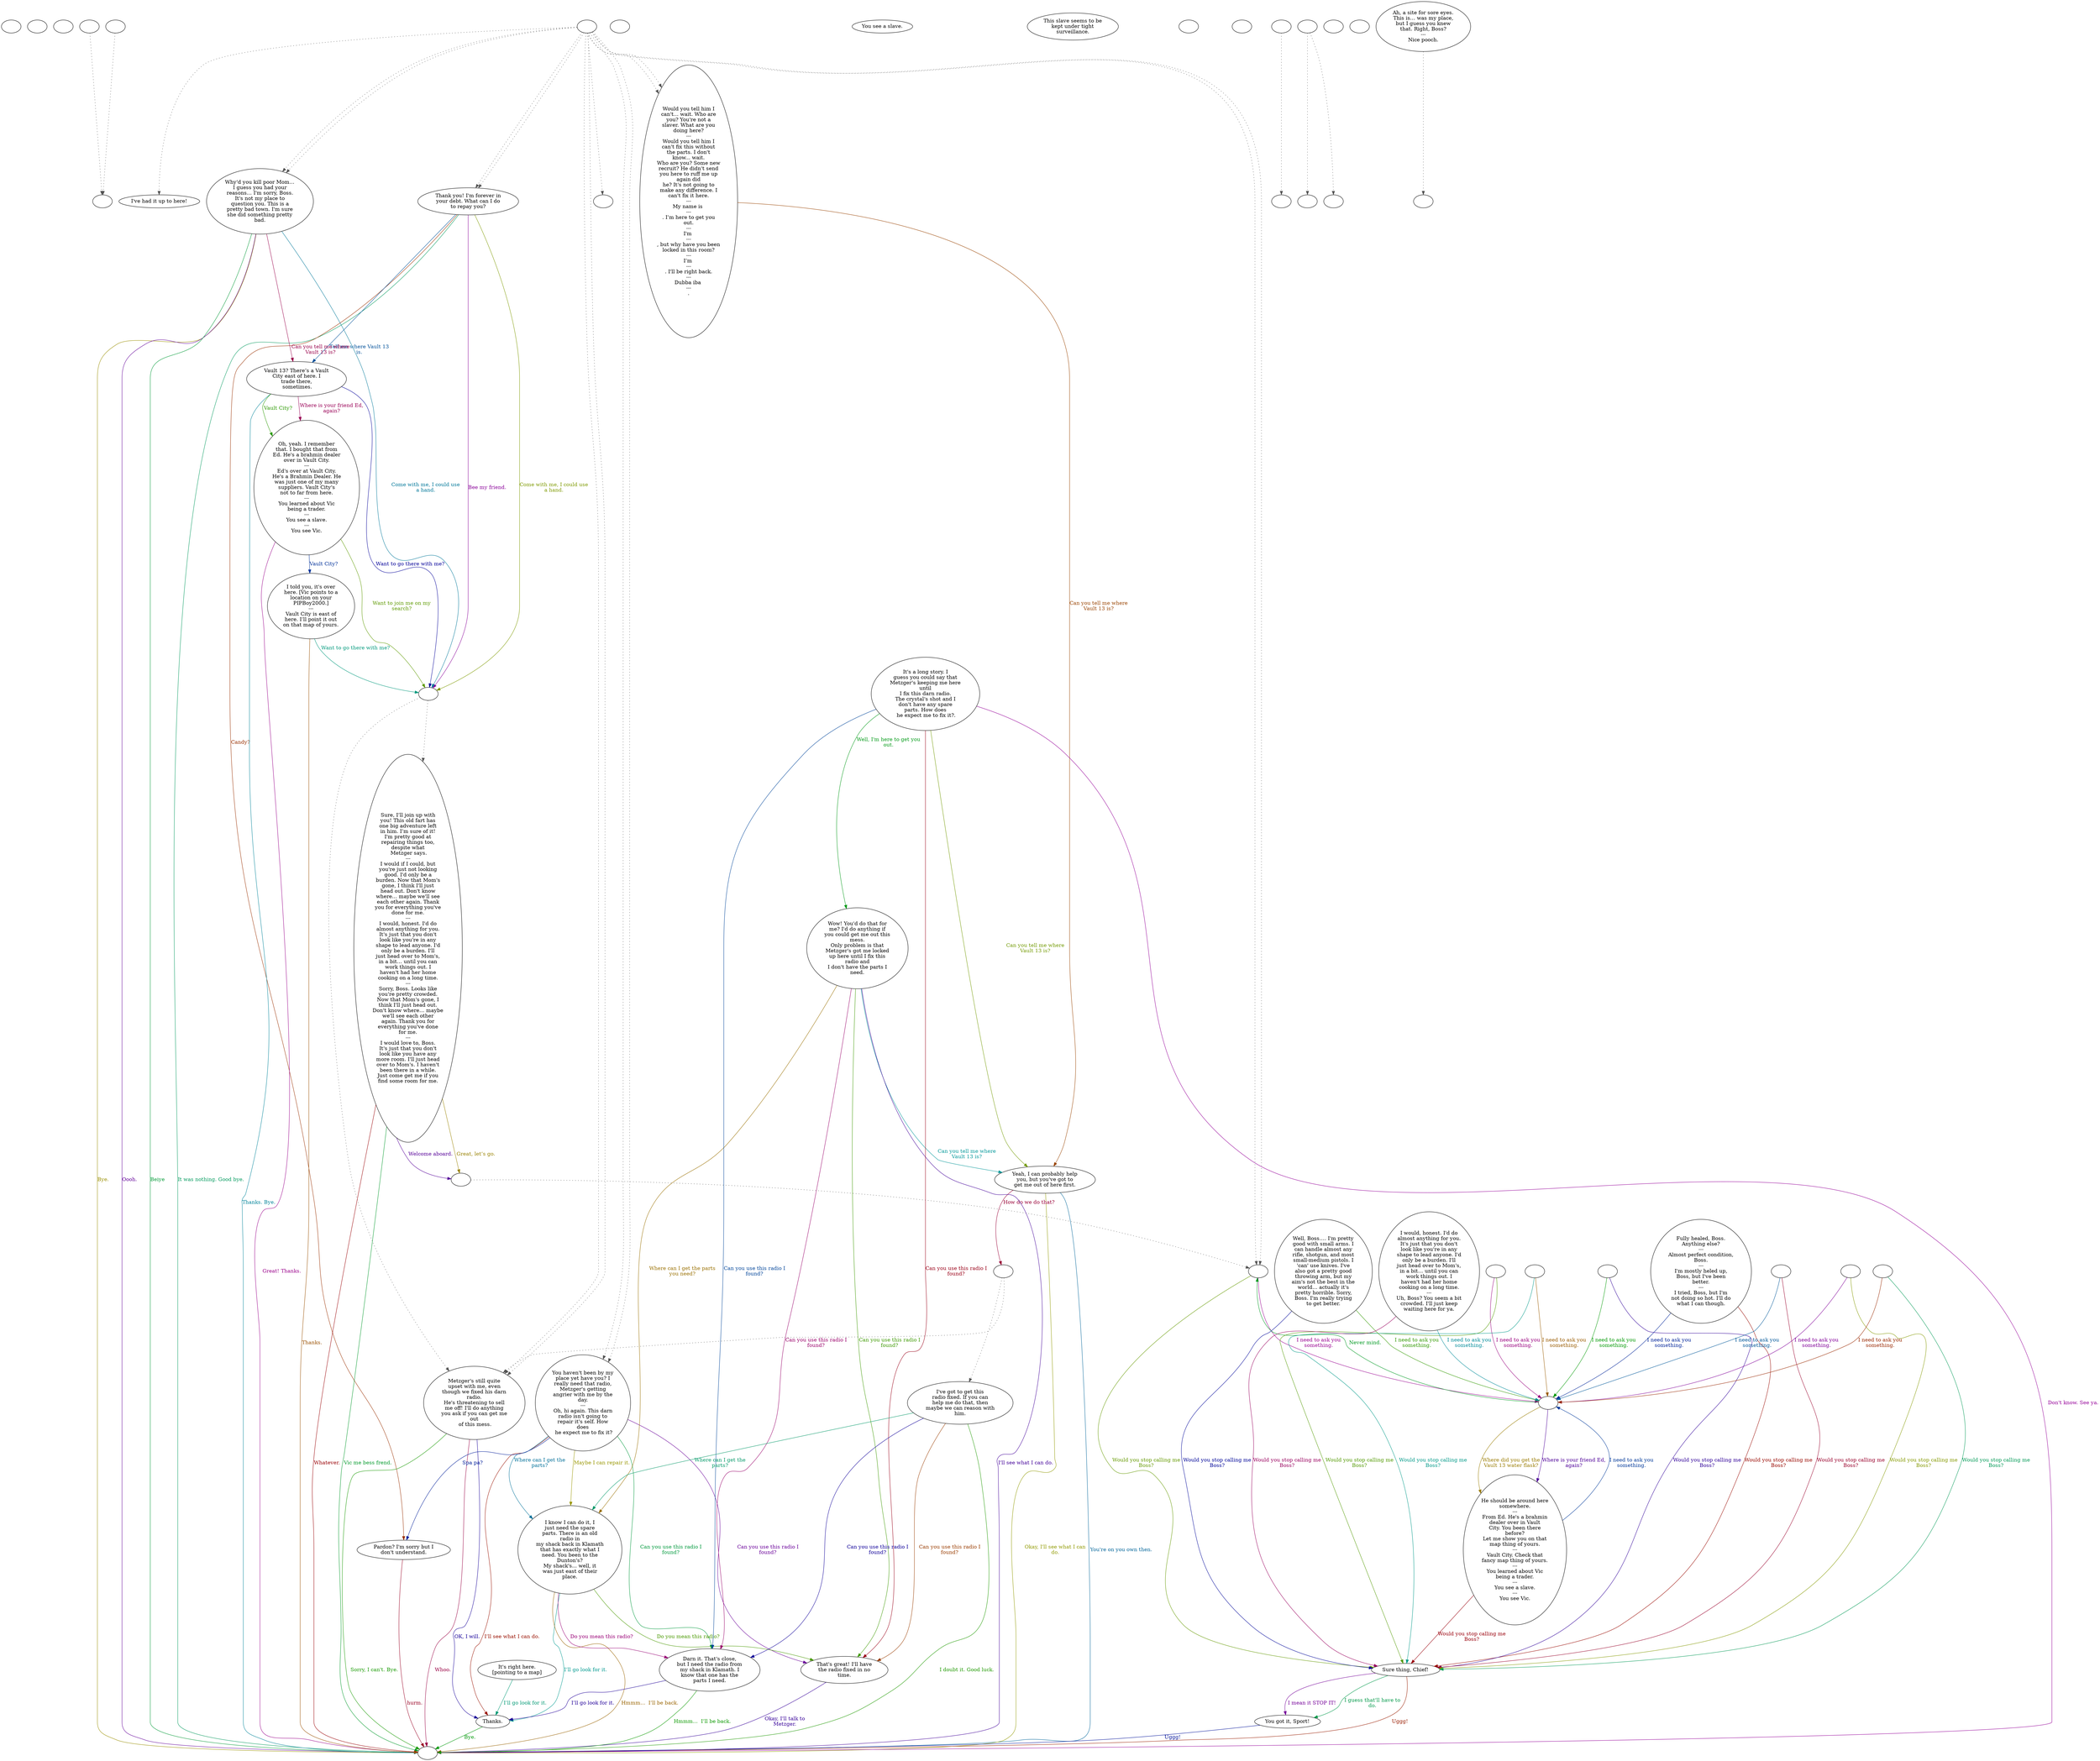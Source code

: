 digraph dcVic {
  "checkPartyMembersNearDoor" [style=filled       fillcolor="#FFFFFF"       color="#000000"]
  "checkPartyMembersNearDoor" [label=""]
  "start" [style=filled       fillcolor="#FFFFFF"       color="#000000"]
  "start" [label=""]
  "critter_p_proc" [style=filled       fillcolor="#FFFFFF"       color="#000000"]
  "critter_p_proc" [label=""]
  "pickup_p_proc" [style=filled       fillcolor="#FFFFFF"       color="#000000"]
  "pickup_p_proc" -> "Node998" [style=dotted color="#555555"]
  "pickup_p_proc" [label=""]
  "talk_p_proc" [style=filled       fillcolor="#FFFFFF"       color="#000000"]
  "talk_p_proc" -> "Node1020" [style=dotted color="#555555"]
  "talk_p_proc" -> "Node110" [style=dotted color="#555555"]
  "talk_p_proc" -> "Node110" [style=dotted color="#555555"]
  "talk_p_proc" -> "Node008" [style=dotted color="#555555"]
  "talk_p_proc" -> "Node008" [style=dotted color="#555555"]
  "talk_p_proc" -> "Node023" [style=dotted color="#555555"]
  "talk_p_proc" -> "Node023" [style=dotted color="#555555"]
  "talk_p_proc" -> "Node002b" [style=dotted color="#555555"]
  "talk_p_proc" -> "Node002" [style=dotted color="#555555"]
  "talk_p_proc" -> "Node002" [style=dotted color="#555555"]
  "talk_p_proc" -> "Node003" [style=dotted color="#555555"]
  "talk_p_proc" -> "Node003" [style=dotted color="#555555"]
  "talk_p_proc" -> "Node001" [style=dotted color="#555555"]
  "talk_p_proc" -> "Node001" [style=dotted color="#555555"]
  "talk_p_proc" [label=""]
  "destroy_p_proc" [style=filled       fillcolor="#FFFFFF"       color="#000000"]
  "destroy_p_proc" [label=""]
  "look_at_p_proc" [style=filled       fillcolor="#FFFFFF"       color="#000000"]
  "look_at_p_proc" [label="You see a slave."]
  "description_p_proc" [style=filled       fillcolor="#FFFFFF"       color="#000000"]
  "description_p_proc" [label="This slave seems to be\nkept under tight\nsurveillance."]
  "use_skill_on_p_proc" [style=filled       fillcolor="#FFFFFF"       color="#000000"]
  "use_skill_on_p_proc" [label=""]
  "damage_p_proc" [style=filled       fillcolor="#FFFFFF"       color="#000000"]
  "damage_p_proc" -> "Node998" [style=dotted color="#555555"]
  "damage_p_proc" [label=""]
  "map_enter_p_proc" [style=filled       fillcolor="#FFFFFF"       color="#000000"]
  "map_enter_p_proc" [label=""]
  "push_p_proc" [style=filled       fillcolor="#FFFFFF"       color="#000000"]
  "push_p_proc" -> "Node1101" [style=dotted color="#555555"]
  "push_p_proc" [label=""]
  "use_obj_on_p_proc" [style=filled       fillcolor="#FFFFFF"       color="#000000"]
  "use_obj_on_p_proc" -> "Node1110" [style=dotted color="#555555"]
  "use_obj_on_p_proc" -> "Node1111" [style=dotted color="#555555"]
  "use_obj_on_p_proc" [label=""]
  "Node001" [style=filled       fillcolor="#FFFFFF"       color="#000000"]
  "Node001" [label="Would you tell him I\ncan't... wait. Who are\nyou? You're not a\nslaver. What are you\ndoing here?\n---\nWould you tell him I\ncan't fix this without\nthe parts. I don't\nknow... wait.\nWho are you? Some new\nrecruit? He didn't send\nyou here to ruff me up\nagain did\nhe? It's not going to\nmake any difference. I\ncan't fix it here.\n---\nMy name is \n---\n. I’m here to get you\nout.\n---\nI'm \n---\n, but why have you been\nlocked in this room?\n---\nI’m \n---\n. I'll be right back.\n---\nDubba iba \n---\n."]
  "Node001" -> "Node015" [label="Can you tell me where\nVault 13 is?" color="#994300" fontcolor="#994300"]
  "Node002b" [style=filled       fillcolor="#FFFFFF"       color="#000000"]
  "Node002b" [label=""]
  "Node002" [style=filled       fillcolor="#FFFFFF"       color="#000000"]
  "Node002" [label="Metzger's still quite\nupset with me, even\nthough we fixed his darn\nradio.\nHe's threatening to sell\nme off! I'll do anything\nyou ask if you can get me\nout\n of this mess."]
  "Node002" -> "Node006" [label="OK, I will." color="#160099" fontcolor="#160099"]
  "Node002" -> "Node999" [label="Sorry, I can't. Bye." color="#169900" fontcolor="#169900"]
  "Node002" -> "Node999" [label="Whoo." color="#990043" fontcolor="#990043"]
  "Node003" [style=filled       fillcolor="#FFFFFF"       color="#000000"]
  "Node003" [label="You haven't been by my\nplace yet have you? I\nreally need that radio,\nMetzger's getting\nangrier with me by the\nday.\n---\nOh, hi again. This darn\nradio isn't going to\nrepair it's self. How\ndoes\n he expect me to fix it?"]
  "Node003" -> "Node004" [label="Where can I get the\nparts?" color="#007099" fontcolor="#007099"]
  "Node003" -> "Node004" [label="Maybe I can repair it." color="#999600" fontcolor="#999600"]
  "Node003" -> "Node005" [label="Can you use this radio I\nfound?" color="#690099" fontcolor="#690099"]
  "Node003" -> "Node014" [label="Can you use this radio I\nfound?" color="#00993C" fontcolor="#00993C"]
  "Node003" -> "Node006" [label="I’ll see what I can do." color="#991000" fontcolor="#991000"]
  "Node003" -> "Node007" [label="Spa pa?" color="#001D99" fontcolor="#001D99"]
  "Node004" [style=filled       fillcolor="#FFFFFF"       color="#000000"]
  "Node004" [label="I know I can do it, I\njust need the spare\nparts. There is an old\nradio in\nmy shack back in Klamath\nthat has exactly what I\nneed. You been to the\nDunton's?\nMy shack's... well, it\nwas just east of their\nplace."]
  "Node004" -> "Node005" [label="Do you mean this radio?" color="#499900" fontcolor="#499900"]
  "Node004" -> "Node014" [label="Do you mean this radio?" color="#990076" fontcolor="#990076"]
  "Node004" -> "Node006" [label="I’ll go look for it." color="#00998F" fontcolor="#00998F"]
  "Node004" -> "Node999" [label="Hmmm...  I’ll be back." color="#996300" fontcolor="#996300"]
  "Node005" [style=filled       fillcolor="#FFFFFF"       color="#000000"]
  "Node005" [label="That's great! I'll have\nthe radio fixed in no\ntime."]
  "Node005" -> "Node999" [label="Okay, I'll talk to\nMetzger." color="#360099" fontcolor="#360099"]
  "Node006" [style=filled       fillcolor="#FFFFFF"       color="#000000"]
  "Node006" [label="Thanks."]
  "Node006" -> "Node999" [label="Bye." color="#009909" fontcolor="#009909"]
  "Node007" [style=filled       fillcolor="#FFFFFF"       color="#000000"]
  "Node007" [label="Pardon? I'm sorry but I\ndon't understand."]
  "Node007" -> "Node999" [label="hurm." color="#990023" fontcolor="#990023"]
  "Node008" [style=filled       fillcolor="#FFFFFF"       color="#000000"]
  "Node008" [label="Thank you! I'm forever in\nyour debt. What can I do\nto repay you?"]
  "Node008" -> "Node009" [label="Tell me where Vault 13\nis." color="#005099" fontcolor="#005099"]
  "Node008" -> "Node995" [label="Come with me, I could use\na hand." color="#7D9900" fontcolor="#7D9900"]
  "Node008" -> "Node995" [label="Bee my friend." color="#890099" fontcolor="#890099"]
  "Node008" -> "Node999" [label="It was nothing. Good bye." color="#00995C" fontcolor="#00995C"]
  "Node008" -> "Node007" [label="Candy?" color="#992F00" fontcolor="#992F00"]
  "Node009" [style=filled       fillcolor="#FFFFFF"       color="#000000"]
  "Node009" [label="Vault 13? There’s a Vault\nCity east of here. I\ntrade there,\n sometimes."]
  "Node009" -> "Node995" [label="Want to go there with me?" color="#030099" fontcolor="#030099"]
  "Node009" -> "Node011" [label="Vault City?" color="#2A9900" fontcolor="#2A9900"]
  "Node009" -> "Node011" [label="Where is your friend Ed,\nagain?" color="#990056" fontcolor="#990056"]
  "Node009" -> "Node999" [label="Thanks. Bye." color="#008399" fontcolor="#008399"]
  "Node010" [style=filled       fillcolor="#FFFFFF"       color="#000000"]
  "Node010" [label="Sure, I’ll join up with\nyou! This old fart has\none big adventure left\nin him. I’m sure of it!\nI'm pretty good at\nrepairing things too,\ndespite what\n Metzger says.\n---\nI would if I could, but\nyou're just not looking\ngood. I'd only be a\nburden. Now that Mom's\ngone, I think I'll just\nhead out. Don't know\nwhere… maybe we'll see\neach other again. Thank\nyou for everything you've\ndone for me.\n---\nI would, honest. I'd do\nalmost anything for you.\nIt's just that you don't\nlook like you're in any\nshape to lead anyone. I'd\nonly be a burden. I'll\njust head over to Mom's,\nin a bit… until you can\nwork things out. I\nhaven't had her home\ncooking on a long time.\n---\nSorry, Boss. Looks like\nyou're pretty crowded.\nNow that Mom's gone, I\nthink I'll just head out.\nDon't know where… maybe\nwe'll see each other\nagain. Thank you for\neverything you've done\nfor me.\n---\nI would love to, Boss.\nIt's just that you don't\nlook like you have any\nmore room. I'll just head\nover to Mom's. I haven't\nbeen there in a while.\nJust come get me if you\nfind some room for me."]
  "Node010" -> "Node994" [label="Great, let’s go." color="#998200" fontcolor="#998200"]
  "Node010" -> "Node994" [label="Welcome aboard." color="#560099" fontcolor="#560099"]
  "Node010" -> "Node999" [label="Vic me bess frend." color="#009929" fontcolor="#009929"]
  "Node010" -> "Node999" [label="Whatever." color="#990004" fontcolor="#990004"]
  "Node011" [style=filled       fillcolor="#FFFFFF"       color="#000000"]
  "Node011" [label="Oh, yeah. I remember\nthat. I bought that from\nEd. He's a brahmin dealer\nover in Vault City.\n---\nEd's over at Vault City.\nHe's a Brahmin Dealer. He\nwas just one of my many\nsuppliers. Vault City's\nnot to far from here.\n---\nYou learned about Vic\nbeing a trader.\n---\nYou see a slave.\n---\nYou see Vic."]
  "Node011" -> "Node013" [label="Vault City?" color="#003099" fontcolor="#003099"]
  "Node011" -> "Node995" [label="Want to join me on my\nsearch?" color="#5D9900" fontcolor="#5D9900"]
  "Node011" -> "Node999" [label="Great! Thanks." color="#99008A" fontcolor="#99008A"]
  "Node013" [style=filled       fillcolor="#FFFFFF"       color="#000000"]
  "Node013" [label="I told you, it's over\nhere. [Vic points to a\nlocation on your\nPIPBoy2000.]\n---\nVault City is east of\nhere. I’ll point it out\non that map of yours."]
  "Node013" -> "Node995" [label="Want to go there with me?" color="#00997C" fontcolor="#00997C"]
  "Node013" -> "Node999" [label="Thanks." color="#994F00" fontcolor="#994F00"]
  "Node014" [style=filled       fillcolor="#FFFFFF"       color="#000000"]
  "Node014" [label="Darn it. That's close,\nbut I need the radio from\nmy shack in Klamath. I\nknow that one has the\nparts I need."]
  "Node014" -> "Node006" [label="I’ll go look for it." color="#220099" fontcolor="#220099"]
  "Node014" -> "Node999" [label="Hmmm...  I’ll be back." color="#0A9900" fontcolor="#0A9900"]
  "Node015" [style=filled       fillcolor="#FFFFFF"       color="#000000"]
  "Node015" [label="Yeah, I can probably help\nyou, but you've got to\nget me out of here first."]
  "Node015" -> "Node996" [label="How do we do that?" color="#990037" fontcolor="#990037"]
  "Node015" -> "Node999" [label="You're on you own then." color="#006499" fontcolor="#006499"]
  "Node015" -> "Node999" [label="Okay, I'll see what I can\ndo." color="#909900" fontcolor="#909900"]
  "Node016" [style=filled       fillcolor="#FFFFFF"       color="#000000"]
  "Node016" [label="Sure thing, Chief!"]
  "Node016" -> "Node017" [label="I mean it STOP IT!" color="#750099" fontcolor="#750099"]
  "Node016" -> "Node017" [label="I guess that'll have to\ndo." color="#009949" fontcolor="#009949"]
  "Node016" -> "Node999" [label="Uggg!" color="#991C00" fontcolor="#991C00"]
  "Node017" [style=filled       fillcolor="#FFFFFF"       color="#000000"]
  "Node017" [label="You got it, Sport!"]
  "Node017" -> "Node999" [label="Uggg!" color="#001199" fontcolor="#001199"]
  "Node020" [style=filled       fillcolor="#FFFFFF"       color="#000000"]
  "Node020" [label="Wow! You'd do that for\nme? I'd do anything if\nyou could get me out this\nmess.\nOnly problem is that\nMetzger's got me locked\nup here until I fix this\nradio and\nI don't have the parts I\nneed."]
  "Node020" -> "Node005" [label="Can you use this radio I\nfound?" color="#3D9900" fontcolor="#3D9900"]
  "Node020" -> "Node014" [label="Can you use this radio I\nfound?" color="#99006A" fontcolor="#99006A"]
  "Node020" -> "Node015" [label="Can you tell me where\nVault 13 is?" color="#009799" fontcolor="#009799"]
  "Node020" -> "Node004" [label="Where can I get the parts\nyou need?" color="#996F00" fontcolor="#996F00"]
  "Node020" -> "Node999" [label="I'll see what I can do." color="#420099" fontcolor="#420099"]
  "Node021" [style=filled       fillcolor="#FFFFFF"       color="#000000"]
  "Node021" [label="It's a long story. I\nguess you could say that\nMetzger's keeping me here\nuntil\nI fix this darn radio.\nThe crystal's shot and I\ndon't have any spare\nparts. How does\n he expect me to fix it?."]
  "Node021" -> "Node020" [label="Well, I'm here to get you\nout." color="#009915" fontcolor="#009915"]
  "Node021" -> "Node005" [label="Can you use this radio I\nfound?" color="#990017" fontcolor="#990017"]
  "Node021" -> "Node014" [label="Can you use this radio I\nfound?" color="#004499" fontcolor="#004499"]
  "Node021" -> "Node015" [label="Can you tell me where\nVault 13 is?" color="#719900" fontcolor="#719900"]
  "Node021" -> "Node999" [label="Don't know. See ya." color="#950099" fontcolor="#950099"]
  "Node022" [style=filled       fillcolor="#FFFFFF"       color="#000000"]
  "Node022" [label="I've got to get this\nradio fixed. If you can\nhelp me do that, then\nmaybe we can reason with\nhim."]
  "Node022" -> "Node004" [label="Where can I get the\nparts?" color="#009968" fontcolor="#009968"]
  "Node022" -> "Node005" [label="Can you use this radio I\nfound?" color="#993C00" fontcolor="#993C00"]
  "Node022" -> "Node014" [label="Can you use this radio I\nfound?" color="#0F0099" fontcolor="#0F0099"]
  "Node022" -> "Node999" [label="I doubt it. Good luck." color="#1E9900" fontcolor="#1E9900"]
  "Node023" [style=filled       fillcolor="#FFFFFF"       color="#000000"]
  "Node023" [label="Why'd you kill poor Mom…\nI guess you had your\nreasons… I'm sorry, Boss.\nIt's not my place to\nquestion you. This is a\npretty bad town. I'm sure\nshe did something pretty\nbad."]
  "Node023" -> "Node009" [label="Can you tell me where\nVault 13 is?" color="#99004A" fontcolor="#99004A"]
  "Node023" -> "Node995" [label="Come with me, I could use\na hand." color="#007799" fontcolor="#007799"]
  "Node023" -> "Node999" [label="Bye." color="#998E00" fontcolor="#998E00"]
  "Node023" -> "Node999" [label="Oooh." color="#620099" fontcolor="#620099"]
  "Node023" -> "Node999" [label="Beiye" color="#009935" fontcolor="#009935"]
  "Node1001" [style=filled       fillcolor="#FFFFFF"       color="#000000"]
  "Node1001" [label="Fully healed, Boss.\nAnything else?\n---\nAlmost perfect condition,\nBoss.\n---\nI'm mostly heled up,\nBoss, but I've been\nbetter.\n---\nI tried, Boss, but I'm\nnot doing so hot. I'll do\nwhat I can though."]
  "Node1001" -> "Node016" [label="Would you stop calling me\nBoss?" color="#990800" fontcolor="#990800"]
  "Node1001" -> "Node1021" [label="I need to ask you\nsomething." color="#002499" fontcolor="#002499"]
  "Node1002" [style=filled       fillcolor="#FFFFFF"       color="#000000"]
  "Node1002" [label=""]
  "Node1002" -> "Node016" [label="Would you stop calling me\nBoss?" color="#519900" fontcolor="#519900"]
  "Node1002" -> "Node1021" [label="I need to ask you\nsomething." color="#99007E" fontcolor="#99007E"]
  "Node1003" [style=filled       fillcolor="#FFFFFF"       color="#000000"]
  "Node1003" [label=""]
  "Node1003" -> "Node016" [label="Would you stop calling me\nBoss?" color="#009988" fontcolor="#009988"]
  "Node1003" -> "Node1021" [label="I need to ask you\nsomething." color="#995B00" fontcolor="#995B00"]
  "Node1004" [style=filled       fillcolor="#FFFFFF"       color="#000000"]
  "Node1004" [label=""]
  "Node1004" -> "Node016" [label="Would you stop calling me\nBoss?" color="#2F0099" fontcolor="#2F0099"]
  "Node1004" -> "Node1021" [label="I need to ask you\nsomething." color="#009902" fontcolor="#009902"]
  "Node1005" [style=filled       fillcolor="#FFFFFF"       color="#000000"]
  "Node1005" [label=""]
  "Node1005" -> "Node016" [label="Would you stop calling me\nBoss?" color="#99002B" fontcolor="#99002B"]
  "Node1005" -> "Node1021" [label="I need to ask you\nsomething." color="#005799" fontcolor="#005799"]
  "Node1006" [style=filled       fillcolor="#FFFFFF"       color="#000000"]
  "Node1006" [label=""]
  "Node1006" -> "Node016" [label="Would you stop calling me\nBoss?" color="#849900" fontcolor="#849900"]
  "Node1006" -> "Node1021" [label="I need to ask you\nsomething." color="#810099" fontcolor="#810099"]
  "Node1007" [style=filled       fillcolor="#FFFFFF"       color="#000000"]
  "Node1007" [label=""]
  "Node1008" [style=filled       fillcolor="#FFFFFF"       color="#000000"]
  "Node1008" [label=""]
  "Node1009" [style=filled       fillcolor="#FFFFFF"       color="#000000"]
  "Node1009" [label=""]
  "Node1009" -> "Node016" [label="Would you stop calling me\nBoss?" color="#009955" fontcolor="#009955"]
  "Node1009" -> "Node1021" [label="I need to ask you\nsomething." color="#992800" fontcolor="#992800"]
  "Node1010" [style=filled       fillcolor="#FFFFFF"       color="#000000"]
  "Node1010" [label="Well, Boss…. I'm pretty\ngood with small arms. I\ncan handle almost any\nrifle, shotgun, and most\nsmall-medium pistols. I\n'can' use knives. I've\nalso got a pretty good\nthrowing arm, but my\naim's not the best in the\nworld… actually it's\npretty horrible. Sorry,\nBoss. I'm really trying\nto get better."]
  "Node1010" -> "Node016" [label="Would you stop calling me\nBoss?" color="#000599" fontcolor="#000599"]
  "Node1010" -> "Node1021" [label="I need to ask you\nsomething." color="#319900" fontcolor="#319900"]
  "Node1100" [style=filled       fillcolor="#FFFFFF"       color="#000000"]
  "Node1100" [label="I would, honest. I'd do\nalmost anything for you.\nIt's just that you don't\nlook like you're in any\nshape to lead anyone. I'd\nonly be a burden. I'll\njust head over to Mom's,\nin a bit… until you can\nwork things out. I\nhaven't had her home\ncooking on a long time.\n---\nUh, Boss? You seem a bit\ncrowded. I'll just keep\nwaiting here for ya."]
  "Node1100" -> "Node016" [label="Would you stop calling me\nBoss?" color="#99005E" fontcolor="#99005E"]
  "Node1100" -> "Node1021" [label="I need to ask you\nsomething." color="#008B99" fontcolor="#008B99"]
  "Node1101" [style=filled       fillcolor="#FFFFFF"       color="#000000"]
  "Node1101" [label=""]
  "Node1102" [style=filled       fillcolor="#FFFFFF"       color="#000000"]
  "Node1102" [label=""]
  "Node1110" [style=filled       fillcolor="#FFFFFF"       color="#000000"]
  "Node1110" [label=""]
  "Node1111" [style=filled       fillcolor="#FFFFFF"       color="#000000"]
  "Node1111" [label=""]
  "Node1020" [style=filled       fillcolor="#FFFFFF"       color="#000000"]
  "Node1020" [label="I've had it up to here!"]
  "Node1021" [style=filled       fillcolor="#FFFFFF"       color="#000000"]
  "Node1021" [label=""]
  "Node1021" -> "Node1207" [label="Where did you get the\nVault 13 water flask?" color="#997B00" fontcolor="#997B00"]
  "Node1021" -> "Node1207" [label="Where is your friend Ed,\nagain?" color="#4E0099" fontcolor="#4E0099"]
  "Node1021" -> "Node110" [label="Never mind." color="#009921" fontcolor="#009921"]
  "Node1207" [style=filled       fillcolor="#FFFFFF"       color="#000000"]
  "Node1207" [label="He should be around here\nsomewhere.\n---\nFrom Ed. He's a brahmin\ndealer over in Vault\nCity. You been there\nbefore?\nLet me show you on that\nmap thing of yours.\n---\nVault City. Check that\nfancy map thing of yours.\n---\nYou learned about Vic\nbeing a trader.\n---\nYou see a slave.\n---\nYou see Vic."]
  "Node1207" -> "Node016" [label="Would you stop calling me\nBoss?" color="#99000B" fontcolor="#99000B"]
  "Node1207" -> "Node1021" [label="I need to ask you\nsomething." color="#003899" fontcolor="#003899"]
  "Node110" [style=filled       fillcolor="#FFFFFF"       color="#000000"]
  "Node110" [label=""]
  "Node110" -> "Node016" [label="Would you stop calling me\nBoss?" color="#649900" fontcolor="#649900"]
  "Node110" -> "Node1021" [label="I need to ask you\nsomething." color="#990091" fontcolor="#990091"]
  "Node998" [style=filled       fillcolor="#FFFFFF"       color="#000000"]
  "Node998" [label=""]
  "Node996" [style=filled       fillcolor="#FFFFFF"       color="#000000"]
  "Node996" -> "Node022" [style=dotted color="#555555"]
  "Node996" -> "Node002" [style=dotted color="#555555"]
  "Node996" [label=""]
  "timed_event_p_proc" [style=filled       fillcolor="#FFFFFF"       color="#000000"]
  "timed_event_p_proc" -> "Node1102" [style=dotted color="#555555"]
  "timed_event_p_proc" [label="Ah, a site for sore eyes.\nThis is… was my place,\nbut I guess you knew\nthat. Right, Boss?\n---\nNice pooch."]
  "Node999" [style=filled       fillcolor="#FFFFFF"       color="#000000"]
  "Node999" [label=""]
  "Node995" [style=filled       fillcolor="#FFFFFF"       color="#000000"]
  "Node995" -> "Node010" [style=dotted color="#555555"]
  "Node995" -> "Node002" [style=dotted color="#555555"]
  "Node995" [label=""]
  "Node994" [style=filled       fillcolor="#FFFFFF"       color="#000000"]
  "Node994" -> "Node110" [style=dotted color="#555555"]
  "Node994" [label=""]
  "Node004b" [style=filled       fillcolor="#FFFFFF"       color="#000000"]
  "Node004b" [label="It's right here.\n[pointing to a map]"]
  "Node004b" -> "Node006" [label="I’ll go look for it." color="#009974" fontcolor="#009974"]
}